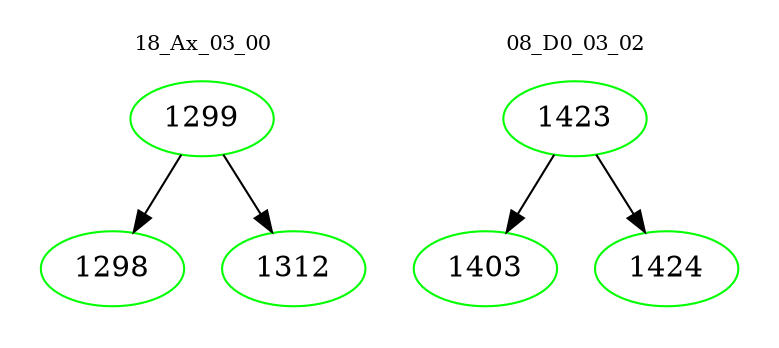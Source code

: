 digraph{
subgraph cluster_0 {
color = white
label = "18_Ax_03_00";
fontsize=10;
T0_1299 [label="1299", color="green"]
T0_1299 -> T0_1298 [color="black"]
T0_1298 [label="1298", color="green"]
T0_1299 -> T0_1312 [color="black"]
T0_1312 [label="1312", color="green"]
}
subgraph cluster_1 {
color = white
label = "08_D0_03_02";
fontsize=10;
T1_1423 [label="1423", color="green"]
T1_1423 -> T1_1403 [color="black"]
T1_1403 [label="1403", color="green"]
T1_1423 -> T1_1424 [color="black"]
T1_1424 [label="1424", color="green"]
}
}
